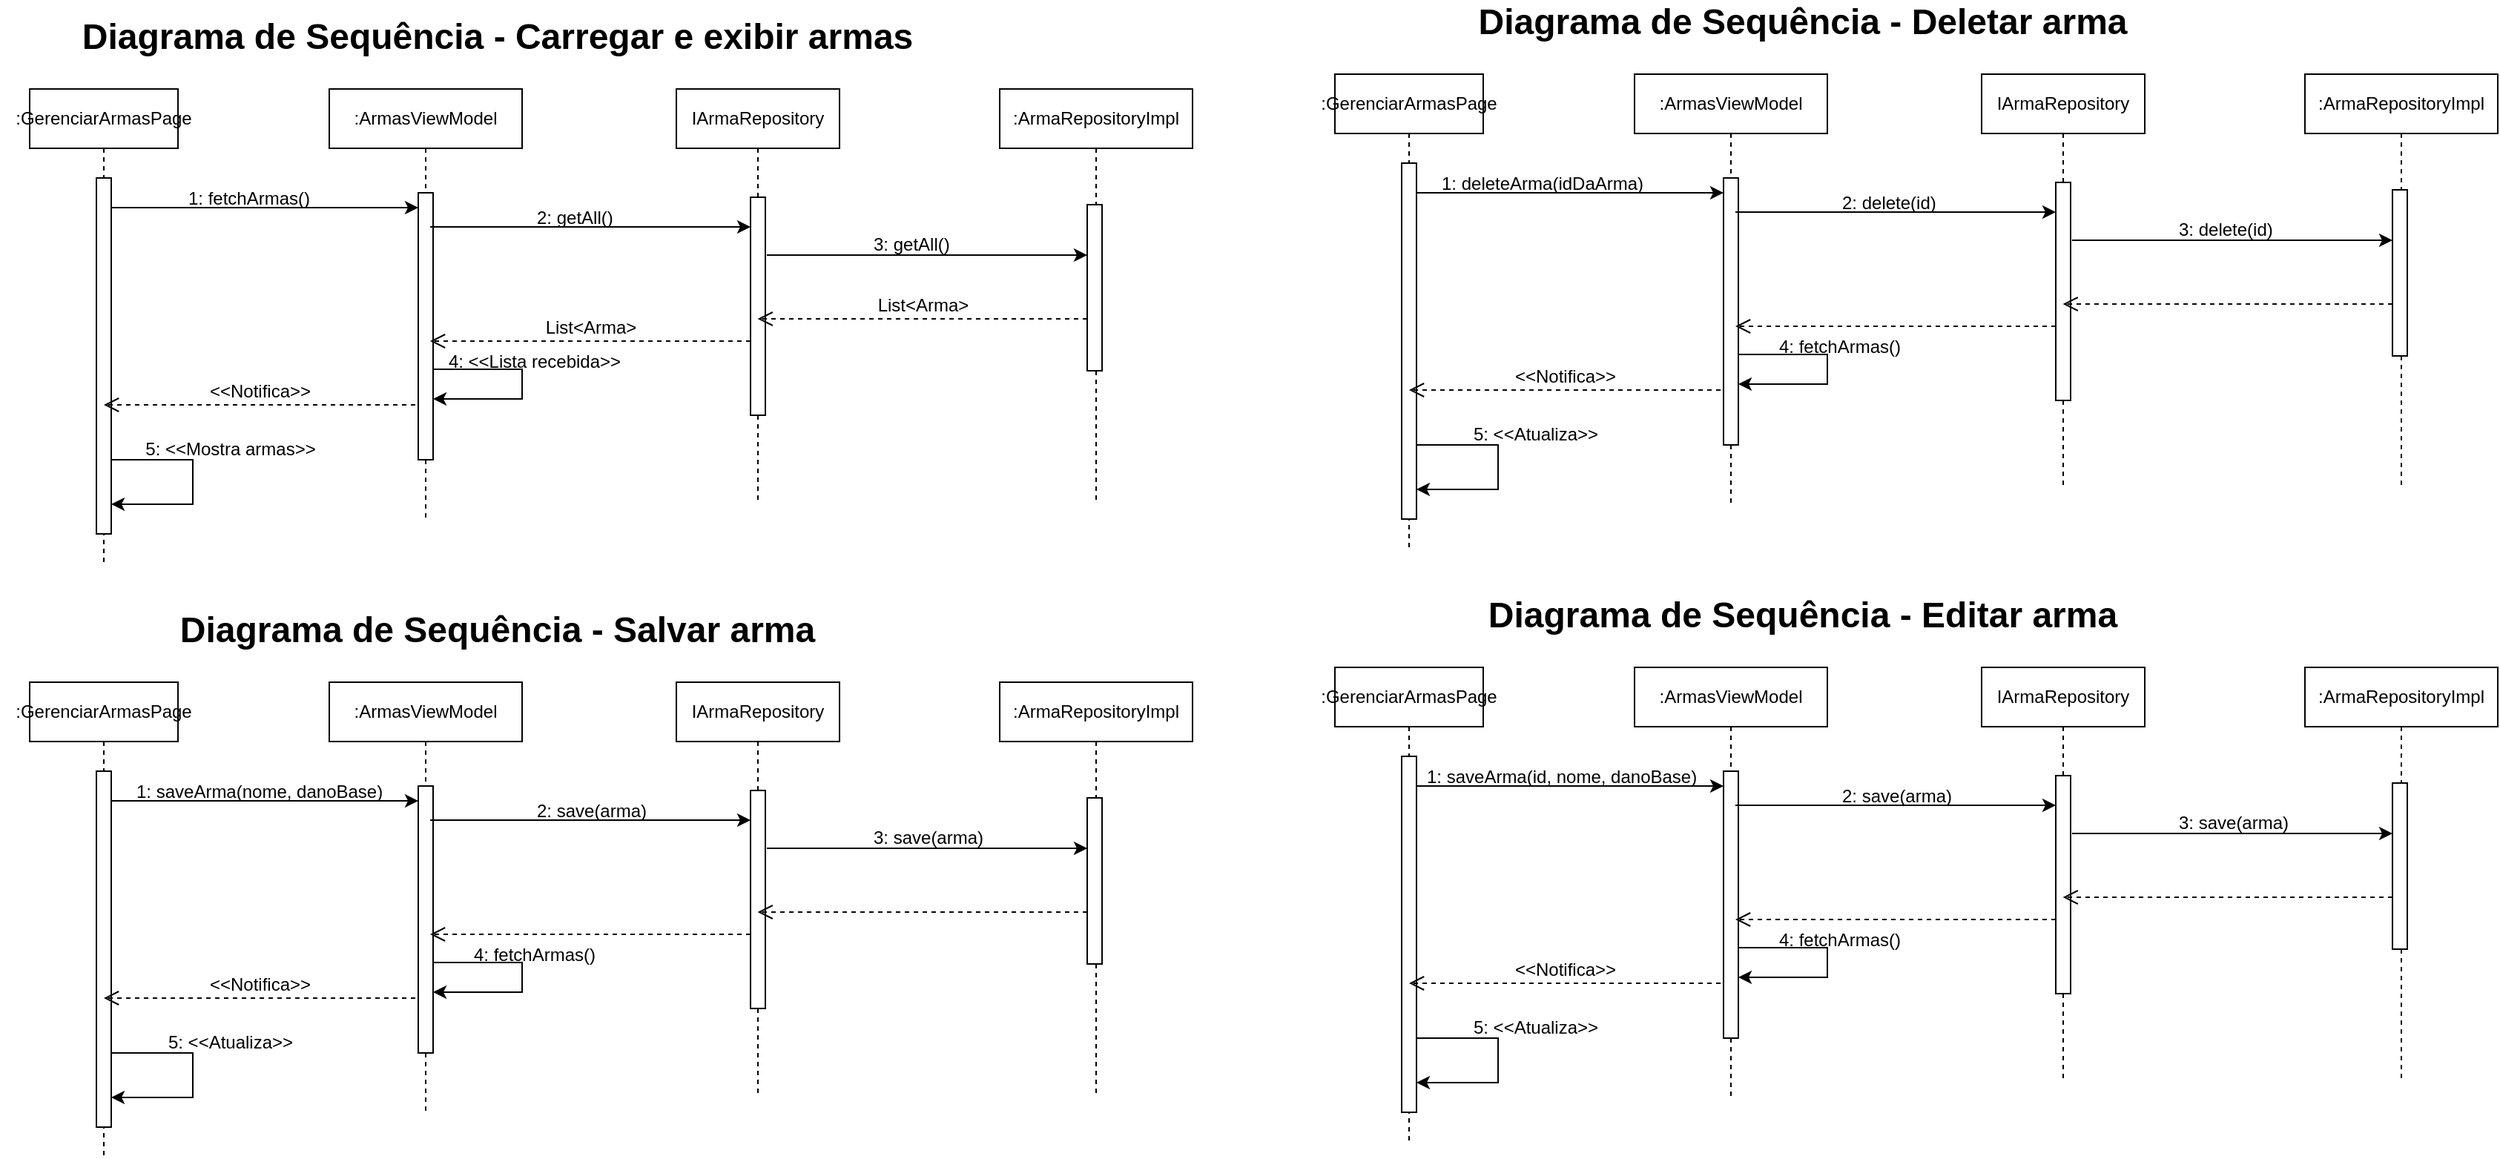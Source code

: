 <mxfile version="27.2.0">
  <diagram name="Página-1" id="_96rVv8BRJiey8hNpaZe">
    <mxGraphModel grid="1" page="1" gridSize="10" guides="1" tooltips="1" connect="1" arrows="1" fold="1" pageScale="1" pageWidth="827" pageHeight="1169" math="0" shadow="0">
      <root>
        <mxCell id="0" />
        <mxCell id="1" parent="0" />
        <mxCell id="mD4HuWfw5SrTwo-kMlAw-1" value=":ArmasViewModel" style="shape=umlLifeline;perimeter=lifelinePerimeter;whiteSpace=wrap;html=1;container=0;dropTarget=0;collapsible=0;recursiveResize=0;outlineConnect=0;portConstraint=eastwest;newEdgeStyle={&quot;edgeStyle&quot;:&quot;elbowEdgeStyle&quot;,&quot;elbow&quot;:&quot;vertical&quot;,&quot;curved&quot;:0,&quot;rounded&quot;:0};" vertex="1" parent="1">
          <mxGeometry x="462" y="210" width="130" height="290" as="geometry" />
        </mxCell>
        <mxCell id="mD4HuWfw5SrTwo-kMlAw-2" value="" style="html=1;points=[];perimeter=orthogonalPerimeter;outlineConnect=0;targetShapes=umlLifeline;portConstraint=eastwest;newEdgeStyle={&quot;edgeStyle&quot;:&quot;elbowEdgeStyle&quot;,&quot;elbow&quot;:&quot;vertical&quot;,&quot;curved&quot;:0,&quot;rounded&quot;:0};" vertex="1" parent="mD4HuWfw5SrTwo-kMlAw-1">
          <mxGeometry x="60" y="70" width="10" height="180" as="geometry" />
        </mxCell>
        <mxCell id="mD4HuWfw5SrTwo-kMlAw-22" style="edgeStyle=orthogonalEdgeStyle;rounded=0;orthogonalLoop=1;jettySize=auto;html=1;curved=0;" edge="1" parent="mD4HuWfw5SrTwo-kMlAw-1">
          <mxGeometry relative="1" as="geometry">
            <mxPoint x="70" y="189" as="sourcePoint" />
            <mxPoint x="70" y="209" as="targetPoint" />
            <Array as="points">
              <mxPoint x="130" y="189" />
              <mxPoint x="130" y="209" />
            </Array>
          </mxGeometry>
        </mxCell>
        <mxCell id="mD4HuWfw5SrTwo-kMlAw-3" value="IArmaRepository" style="shape=umlLifeline;perimeter=lifelinePerimeter;whiteSpace=wrap;html=1;container=0;dropTarget=0;collapsible=0;recursiveResize=0;outlineConnect=0;portConstraint=eastwest;newEdgeStyle={&quot;edgeStyle&quot;:&quot;elbowEdgeStyle&quot;,&quot;elbow&quot;:&quot;vertical&quot;,&quot;curved&quot;:0,&quot;rounded&quot;:0};" vertex="1" parent="1">
          <mxGeometry x="696" y="210" width="110" height="280" as="geometry" />
        </mxCell>
        <mxCell id="mD4HuWfw5SrTwo-kMlAw-4" value="" style="html=1;points=[];perimeter=orthogonalPerimeter;outlineConnect=0;targetShapes=umlLifeline;portConstraint=eastwest;newEdgeStyle={&quot;edgeStyle&quot;:&quot;elbowEdgeStyle&quot;,&quot;elbow&quot;:&quot;vertical&quot;,&quot;curved&quot;:0,&quot;rounded&quot;:0};" vertex="1" parent="mD4HuWfw5SrTwo-kMlAw-3">
          <mxGeometry x="50" y="73" width="10" height="147" as="geometry" />
        </mxCell>
        <mxCell id="mD4HuWfw5SrTwo-kMlAw-5" value=":GerenciarArmasPage" style="shape=umlLifeline;perimeter=lifelinePerimeter;whiteSpace=wrap;html=1;container=0;dropTarget=0;collapsible=0;recursiveResize=0;outlineConnect=0;portConstraint=eastwest;newEdgeStyle={&quot;edgeStyle&quot;:&quot;elbowEdgeStyle&quot;,&quot;elbow&quot;:&quot;vertical&quot;,&quot;curved&quot;:0,&quot;rounded&quot;:0};" vertex="1" parent="1">
          <mxGeometry x="260" y="210" width="100" height="320" as="geometry" />
        </mxCell>
        <mxCell id="mD4HuWfw5SrTwo-kMlAw-6" value="" style="html=1;points=[];perimeter=orthogonalPerimeter;outlineConnect=0;targetShapes=umlLifeline;portConstraint=eastwest;newEdgeStyle={&quot;edgeStyle&quot;:&quot;elbowEdgeStyle&quot;,&quot;elbow&quot;:&quot;vertical&quot;,&quot;curved&quot;:0,&quot;rounded&quot;:0};" vertex="1" parent="mD4HuWfw5SrTwo-kMlAw-5">
          <mxGeometry x="45" y="60" width="10" height="240" as="geometry" />
        </mxCell>
        <mxCell id="mD4HuWfw5SrTwo-kMlAw-7" style="edgeStyle=orthogonalEdgeStyle;rounded=0;orthogonalLoop=1;jettySize=auto;html=1;curved=0;" edge="1" parent="mD4HuWfw5SrTwo-kMlAw-5">
          <mxGeometry relative="1" as="geometry">
            <mxPoint x="55" y="250" as="sourcePoint" />
            <mxPoint x="55" y="280" as="targetPoint" />
            <Array as="points">
              <mxPoint x="110" y="250" />
              <mxPoint x="110" y="280" />
            </Array>
          </mxGeometry>
        </mxCell>
        <mxCell id="mD4HuWfw5SrTwo-kMlAw-8" value=":ArmaRepositoryImpl" style="shape=umlLifeline;perimeter=lifelinePerimeter;whiteSpace=wrap;html=1;container=0;dropTarget=0;collapsible=0;recursiveResize=0;outlineConnect=0;portConstraint=eastwest;newEdgeStyle={&quot;edgeStyle&quot;:&quot;elbowEdgeStyle&quot;,&quot;elbow&quot;:&quot;vertical&quot;,&quot;curved&quot;:0,&quot;rounded&quot;:0};" vertex="1" parent="1">
          <mxGeometry x="914" y="210" width="130" height="280" as="geometry" />
        </mxCell>
        <mxCell id="mD4HuWfw5SrTwo-kMlAw-9" value="" style="html=1;points=[];perimeter=orthogonalPerimeter;outlineConnect=0;targetShapes=umlLifeline;portConstraint=eastwest;newEdgeStyle={&quot;edgeStyle&quot;:&quot;elbowEdgeStyle&quot;,&quot;elbow&quot;:&quot;vertical&quot;,&quot;curved&quot;:0,&quot;rounded&quot;:0};" vertex="1" parent="mD4HuWfw5SrTwo-kMlAw-8">
          <mxGeometry x="59" y="78" width="10" height="112" as="geometry" />
        </mxCell>
        <mxCell id="mD4HuWfw5SrTwo-kMlAw-10" style="edgeStyle=orthogonalEdgeStyle;rounded=0;orthogonalLoop=1;jettySize=auto;html=1;curved=0;" edge="1" parent="mD4HuWfw5SrTwo-kMlAw-8">
          <mxGeometry relative="1" as="geometry">
            <mxPoint x="-157" y="112" as="sourcePoint" />
            <mxPoint x="59" y="112" as="targetPoint" />
            <Array as="points">
              <mxPoint x="-2" y="112" />
              <mxPoint x="-2" y="112" />
            </Array>
          </mxGeometry>
        </mxCell>
        <mxCell id="mD4HuWfw5SrTwo-kMlAw-11" value="3: getAll()" style="text;whiteSpace=wrap;html=1;" vertex="1" parent="mD4HuWfw5SrTwo-kMlAw-8">
          <mxGeometry x="-87" y="91" width="140" height="40" as="geometry" />
        </mxCell>
        <mxCell id="mD4HuWfw5SrTwo-kMlAw-12" value="Diagrama de Sequência - Carregar e exibir armas" style="text;strokeColor=none;fillColor=none;html=1;fontSize=24;fontStyle=1;verticalAlign=middle;align=center;" vertex="1" parent="1">
          <mxGeometry x="240" y="160" width="670" height="30" as="geometry" />
        </mxCell>
        <mxCell id="mD4HuWfw5SrTwo-kMlAw-13" style="edgeStyle=orthogonalEdgeStyle;rounded=0;orthogonalLoop=1;jettySize=auto;html=1;curved=0;" edge="1" parent="1" source="mD4HuWfw5SrTwo-kMlAw-6" target="mD4HuWfw5SrTwo-kMlAw-2">
          <mxGeometry relative="1" as="geometry">
            <mxPoint x="325" y="290" as="sourcePoint" />
            <mxPoint x="510" y="290" as="targetPoint" />
            <Array as="points">
              <mxPoint x="470" y="290" />
              <mxPoint x="470" y="290" />
            </Array>
          </mxGeometry>
        </mxCell>
        <mxCell id="mD4HuWfw5SrTwo-kMlAw-14" value="1: fetchArmas()" style="text;whiteSpace=wrap;html=1;" vertex="1" parent="1">
          <mxGeometry x="365" y="270" width="140" height="40" as="geometry" />
        </mxCell>
        <mxCell id="mD4HuWfw5SrTwo-kMlAw-15" style="edgeStyle=orthogonalEdgeStyle;rounded=0;orthogonalLoop=1;jettySize=auto;html=1;curved=0;" edge="1" parent="1">
          <mxGeometry relative="1" as="geometry">
            <mxPoint x="530" y="303" as="sourcePoint" />
            <mxPoint x="746" y="303.034" as="targetPoint" />
            <Array as="points">
              <mxPoint x="685" y="303" />
              <mxPoint x="685" y="303" />
            </Array>
          </mxGeometry>
        </mxCell>
        <mxCell id="mD4HuWfw5SrTwo-kMlAw-16" value="2: getAll()" style="text;whiteSpace=wrap;html=1;" vertex="1" parent="1">
          <mxGeometry x="600" y="283" width="140" height="40" as="geometry" />
        </mxCell>
        <mxCell id="mD4HuWfw5SrTwo-kMlAw-17" value="&lt;span style=&quot;font-size: 12px; text-align: left; text-wrap-mode: wrap;&quot;&gt;List&amp;lt;Arma&amp;gt;&lt;/span&gt;" style="html=1;verticalAlign=bottom;endArrow=open;dashed=1;endSize=8;curved=0;rounded=0;" edge="1" parent="1" source="mD4HuWfw5SrTwo-kMlAw-9">
          <mxGeometry relative="1" as="geometry">
            <mxPoint x="978.5" y="365.0" as="sourcePoint" />
            <mxPoint x="750.81" y="365.0" as="targetPoint" />
          </mxGeometry>
        </mxCell>
        <mxCell id="mD4HuWfw5SrTwo-kMlAw-18" value="&lt;span style=&quot;font-size: 12px; text-align: left; text-wrap-mode: wrap;&quot;&gt;List&amp;lt;Arma&amp;gt;&lt;/span&gt;" style="html=1;verticalAlign=bottom;endArrow=open;dashed=1;endSize=8;curved=0;rounded=0;" edge="1" parent="1" source="mD4HuWfw5SrTwo-kMlAw-4">
          <mxGeometry relative="1" as="geometry">
            <mxPoint x="740" y="380" as="sourcePoint" />
            <mxPoint x="530" y="380" as="targetPoint" />
          </mxGeometry>
        </mxCell>
        <mxCell id="mD4HuWfw5SrTwo-kMlAw-19" value="&lt;span style=&quot;font-size: 12px; text-align: left; text-wrap-mode: wrap;&quot;&gt;&amp;lt;&amp;lt;Notifica&amp;gt;&amp;gt;&lt;/span&gt;" style="html=1;verticalAlign=bottom;endArrow=open;dashed=1;endSize=8;curved=0;rounded=0;" edge="1" parent="1">
          <mxGeometry relative="1" as="geometry">
            <mxPoint x="520" y="423" as="sourcePoint" />
            <mxPoint x="310" y="423" as="targetPoint" />
          </mxGeometry>
        </mxCell>
        <mxCell id="mD4HuWfw5SrTwo-kMlAw-20" value="5: &amp;lt;&amp;lt;Mostra armas&amp;gt;&amp;gt;" style="text;html=1;align=center;verticalAlign=middle;resizable=0;points=[];autosize=1;strokeColor=none;fillColor=none;" vertex="1" parent="1">
          <mxGeometry x="325" y="438" width="140" height="30" as="geometry" />
        </mxCell>
        <mxCell id="mD4HuWfw5SrTwo-kMlAw-23" value="4: &amp;lt;&amp;lt;Lista recebida&amp;gt;&amp;gt;" style="text;html=1;align=center;verticalAlign=middle;resizable=0;points=[];autosize=1;strokeColor=none;fillColor=none;" vertex="1" parent="1">
          <mxGeometry x="530" y="379" width="140" height="30" as="geometry" />
        </mxCell>
        <mxCell id="mD4HuWfw5SrTwo-kMlAw-25" value=":ArmasViewModel" style="shape=umlLifeline;perimeter=lifelinePerimeter;whiteSpace=wrap;html=1;container=0;dropTarget=0;collapsible=0;recursiveResize=0;outlineConnect=0;portConstraint=eastwest;newEdgeStyle={&quot;edgeStyle&quot;:&quot;elbowEdgeStyle&quot;,&quot;elbow&quot;:&quot;vertical&quot;,&quot;curved&quot;:0,&quot;rounded&quot;:0};" vertex="1" parent="1">
          <mxGeometry x="462" y="610" width="130" height="290" as="geometry" />
        </mxCell>
        <mxCell id="mD4HuWfw5SrTwo-kMlAw-26" value="" style="html=1;points=[];perimeter=orthogonalPerimeter;outlineConnect=0;targetShapes=umlLifeline;portConstraint=eastwest;newEdgeStyle={&quot;edgeStyle&quot;:&quot;elbowEdgeStyle&quot;,&quot;elbow&quot;:&quot;vertical&quot;,&quot;curved&quot;:0,&quot;rounded&quot;:0};" vertex="1" parent="mD4HuWfw5SrTwo-kMlAw-25">
          <mxGeometry x="60" y="70" width="10" height="180" as="geometry" />
        </mxCell>
        <mxCell id="mD4HuWfw5SrTwo-kMlAw-27" style="edgeStyle=orthogonalEdgeStyle;rounded=0;orthogonalLoop=1;jettySize=auto;html=1;curved=0;" edge="1" parent="mD4HuWfw5SrTwo-kMlAw-25">
          <mxGeometry relative="1" as="geometry">
            <mxPoint x="70" y="189" as="sourcePoint" />
            <mxPoint x="70" y="209" as="targetPoint" />
            <Array as="points">
              <mxPoint x="130" y="189" />
              <mxPoint x="130" y="209" />
            </Array>
          </mxGeometry>
        </mxCell>
        <mxCell id="mD4HuWfw5SrTwo-kMlAw-28" value="IArmaRepository" style="shape=umlLifeline;perimeter=lifelinePerimeter;whiteSpace=wrap;html=1;container=0;dropTarget=0;collapsible=0;recursiveResize=0;outlineConnect=0;portConstraint=eastwest;newEdgeStyle={&quot;edgeStyle&quot;:&quot;elbowEdgeStyle&quot;,&quot;elbow&quot;:&quot;vertical&quot;,&quot;curved&quot;:0,&quot;rounded&quot;:0};" vertex="1" parent="1">
          <mxGeometry x="696" y="610" width="110" height="280" as="geometry" />
        </mxCell>
        <mxCell id="mD4HuWfw5SrTwo-kMlAw-29" value="" style="html=1;points=[];perimeter=orthogonalPerimeter;outlineConnect=0;targetShapes=umlLifeline;portConstraint=eastwest;newEdgeStyle={&quot;edgeStyle&quot;:&quot;elbowEdgeStyle&quot;,&quot;elbow&quot;:&quot;vertical&quot;,&quot;curved&quot;:0,&quot;rounded&quot;:0};" vertex="1" parent="mD4HuWfw5SrTwo-kMlAw-28">
          <mxGeometry x="50" y="73" width="10" height="147" as="geometry" />
        </mxCell>
        <mxCell id="mD4HuWfw5SrTwo-kMlAw-30" value=":GerenciarArmasPage" style="shape=umlLifeline;perimeter=lifelinePerimeter;whiteSpace=wrap;html=1;container=0;dropTarget=0;collapsible=0;recursiveResize=0;outlineConnect=0;portConstraint=eastwest;newEdgeStyle={&quot;edgeStyle&quot;:&quot;elbowEdgeStyle&quot;,&quot;elbow&quot;:&quot;vertical&quot;,&quot;curved&quot;:0,&quot;rounded&quot;:0};" vertex="1" parent="1">
          <mxGeometry x="260" y="610" width="100" height="320" as="geometry" />
        </mxCell>
        <mxCell id="mD4HuWfw5SrTwo-kMlAw-31" value="" style="html=1;points=[];perimeter=orthogonalPerimeter;outlineConnect=0;targetShapes=umlLifeline;portConstraint=eastwest;newEdgeStyle={&quot;edgeStyle&quot;:&quot;elbowEdgeStyle&quot;,&quot;elbow&quot;:&quot;vertical&quot;,&quot;curved&quot;:0,&quot;rounded&quot;:0};" vertex="1" parent="mD4HuWfw5SrTwo-kMlAw-30">
          <mxGeometry x="45" y="60" width="10" height="240" as="geometry" />
        </mxCell>
        <mxCell id="mD4HuWfw5SrTwo-kMlAw-32" style="edgeStyle=orthogonalEdgeStyle;rounded=0;orthogonalLoop=1;jettySize=auto;html=1;curved=0;" edge="1" parent="mD4HuWfw5SrTwo-kMlAw-30">
          <mxGeometry relative="1" as="geometry">
            <mxPoint x="55" y="250" as="sourcePoint" />
            <mxPoint x="55" y="280" as="targetPoint" />
            <Array as="points">
              <mxPoint x="110" y="250" />
              <mxPoint x="110" y="280" />
            </Array>
          </mxGeometry>
        </mxCell>
        <mxCell id="mD4HuWfw5SrTwo-kMlAw-33" value=":ArmaRepositoryImpl" style="shape=umlLifeline;perimeter=lifelinePerimeter;whiteSpace=wrap;html=1;container=0;dropTarget=0;collapsible=0;recursiveResize=0;outlineConnect=0;portConstraint=eastwest;newEdgeStyle={&quot;edgeStyle&quot;:&quot;elbowEdgeStyle&quot;,&quot;elbow&quot;:&quot;vertical&quot;,&quot;curved&quot;:0,&quot;rounded&quot;:0};" vertex="1" parent="1">
          <mxGeometry x="914" y="610" width="130" height="280" as="geometry" />
        </mxCell>
        <mxCell id="mD4HuWfw5SrTwo-kMlAw-34" value="" style="html=1;points=[];perimeter=orthogonalPerimeter;outlineConnect=0;targetShapes=umlLifeline;portConstraint=eastwest;newEdgeStyle={&quot;edgeStyle&quot;:&quot;elbowEdgeStyle&quot;,&quot;elbow&quot;:&quot;vertical&quot;,&quot;curved&quot;:0,&quot;rounded&quot;:0};" vertex="1" parent="mD4HuWfw5SrTwo-kMlAw-33">
          <mxGeometry x="59" y="78" width="10" height="112" as="geometry" />
        </mxCell>
        <mxCell id="mD4HuWfw5SrTwo-kMlAw-35" style="edgeStyle=orthogonalEdgeStyle;rounded=0;orthogonalLoop=1;jettySize=auto;html=1;curved=0;" edge="1" parent="mD4HuWfw5SrTwo-kMlAw-33">
          <mxGeometry relative="1" as="geometry">
            <mxPoint x="-157" y="112" as="sourcePoint" />
            <mxPoint x="59" y="112" as="targetPoint" />
            <Array as="points">
              <mxPoint x="-2" y="112" />
              <mxPoint x="-2" y="112" />
            </Array>
          </mxGeometry>
        </mxCell>
        <mxCell id="mD4HuWfw5SrTwo-kMlAw-36" value="3: save(arma)" style="text;whiteSpace=wrap;html=1;" vertex="1" parent="mD4HuWfw5SrTwo-kMlAw-33">
          <mxGeometry x="-87" y="91" width="140" height="40" as="geometry" />
        </mxCell>
        <mxCell id="mD4HuWfw5SrTwo-kMlAw-37" value="Diagrama de Sequência - Salvar arma" style="text;strokeColor=none;fillColor=none;html=1;fontSize=24;fontStyle=1;verticalAlign=middle;align=center;" vertex="1" parent="1">
          <mxGeometry x="240" y="560" width="670" height="30" as="geometry" />
        </mxCell>
        <mxCell id="mD4HuWfw5SrTwo-kMlAw-38" style="edgeStyle=orthogonalEdgeStyle;rounded=0;orthogonalLoop=1;jettySize=auto;html=1;curved=0;" edge="1" parent="1" source="mD4HuWfw5SrTwo-kMlAw-31" target="mD4HuWfw5SrTwo-kMlAw-26">
          <mxGeometry relative="1" as="geometry">
            <mxPoint x="325" y="690" as="sourcePoint" />
            <mxPoint x="510" y="690" as="targetPoint" />
            <Array as="points">
              <mxPoint x="470" y="690" />
              <mxPoint x="470" y="690" />
            </Array>
          </mxGeometry>
        </mxCell>
        <mxCell id="mD4HuWfw5SrTwo-kMlAw-39" value="1: saveArma(nome, danoBase)" style="text;whiteSpace=wrap;html=1;" vertex="1" parent="1">
          <mxGeometry x="330" y="670" width="175" height="40" as="geometry" />
        </mxCell>
        <mxCell id="mD4HuWfw5SrTwo-kMlAw-40" style="edgeStyle=orthogonalEdgeStyle;rounded=0;orthogonalLoop=1;jettySize=auto;html=1;curved=0;" edge="1" parent="1">
          <mxGeometry relative="1" as="geometry">
            <mxPoint x="530" y="703" as="sourcePoint" />
            <mxPoint x="746" y="703.034" as="targetPoint" />
            <Array as="points">
              <mxPoint x="685" y="703" />
              <mxPoint x="685" y="703" />
            </Array>
          </mxGeometry>
        </mxCell>
        <mxCell id="mD4HuWfw5SrTwo-kMlAw-41" value="2: save(arma)" style="text;whiteSpace=wrap;html=1;" vertex="1" parent="1">
          <mxGeometry x="600" y="683" width="140" height="40" as="geometry" />
        </mxCell>
        <mxCell id="mD4HuWfw5SrTwo-kMlAw-42" value="" style="html=1;verticalAlign=bottom;endArrow=open;dashed=1;endSize=8;curved=0;rounded=0;" edge="1" parent="1" source="mD4HuWfw5SrTwo-kMlAw-34">
          <mxGeometry relative="1" as="geometry">
            <mxPoint x="978.5" y="765.0" as="sourcePoint" />
            <mxPoint x="750.81" y="765.0" as="targetPoint" />
          </mxGeometry>
        </mxCell>
        <mxCell id="mD4HuWfw5SrTwo-kMlAw-43" value="" style="html=1;verticalAlign=bottom;endArrow=open;dashed=1;endSize=8;curved=0;rounded=0;" edge="1" parent="1" source="mD4HuWfw5SrTwo-kMlAw-29">
          <mxGeometry relative="1" as="geometry">
            <mxPoint x="740" y="780" as="sourcePoint" />
            <mxPoint x="530" y="780" as="targetPoint" />
          </mxGeometry>
        </mxCell>
        <mxCell id="mD4HuWfw5SrTwo-kMlAw-44" value="&lt;span style=&quot;font-size: 12px; text-align: left; text-wrap-mode: wrap;&quot;&gt;&amp;lt;&amp;lt;Notifica&amp;gt;&amp;gt;&lt;/span&gt;" style="html=1;verticalAlign=bottom;endArrow=open;dashed=1;endSize=8;curved=0;rounded=0;" edge="1" parent="1">
          <mxGeometry relative="1" as="geometry">
            <mxPoint x="520" y="823" as="sourcePoint" />
            <mxPoint x="310" y="823" as="targetPoint" />
          </mxGeometry>
        </mxCell>
        <mxCell id="mD4HuWfw5SrTwo-kMlAw-45" value="5: &amp;lt;&amp;lt;Atualiza&amp;gt;&amp;gt;" style="text;html=1;align=center;verticalAlign=middle;resizable=0;points=[];autosize=1;strokeColor=none;fillColor=none;" vertex="1" parent="1">
          <mxGeometry x="340" y="838" width="110" height="30" as="geometry" />
        </mxCell>
        <mxCell id="mD4HuWfw5SrTwo-kMlAw-46" value="4: fetchArmas()" style="text;html=1;align=center;verticalAlign=middle;resizable=0;points=[];autosize=1;strokeColor=none;fillColor=none;" vertex="1" parent="1">
          <mxGeometry x="545" y="779" width="110" height="30" as="geometry" />
        </mxCell>
        <mxCell id="mD4HuWfw5SrTwo-kMlAw-47" value=":ArmasViewModel" style="shape=umlLifeline;perimeter=lifelinePerimeter;whiteSpace=wrap;html=1;container=0;dropTarget=0;collapsible=0;recursiveResize=0;outlineConnect=0;portConstraint=eastwest;newEdgeStyle={&quot;edgeStyle&quot;:&quot;elbowEdgeStyle&quot;,&quot;elbow&quot;:&quot;vertical&quot;,&quot;curved&quot;:0,&quot;rounded&quot;:0};" vertex="1" parent="1">
          <mxGeometry x="1342" y="200" width="130" height="290" as="geometry" />
        </mxCell>
        <mxCell id="mD4HuWfw5SrTwo-kMlAw-48" value="" style="html=1;points=[];perimeter=orthogonalPerimeter;outlineConnect=0;targetShapes=umlLifeline;portConstraint=eastwest;newEdgeStyle={&quot;edgeStyle&quot;:&quot;elbowEdgeStyle&quot;,&quot;elbow&quot;:&quot;vertical&quot;,&quot;curved&quot;:0,&quot;rounded&quot;:0};" vertex="1" parent="mD4HuWfw5SrTwo-kMlAw-47">
          <mxGeometry x="60" y="70" width="10" height="180" as="geometry" />
        </mxCell>
        <mxCell id="mD4HuWfw5SrTwo-kMlAw-49" style="edgeStyle=orthogonalEdgeStyle;rounded=0;orthogonalLoop=1;jettySize=auto;html=1;curved=0;" edge="1" parent="mD4HuWfw5SrTwo-kMlAw-47">
          <mxGeometry relative="1" as="geometry">
            <mxPoint x="70" y="189" as="sourcePoint" />
            <mxPoint x="70" y="209" as="targetPoint" />
            <Array as="points">
              <mxPoint x="130" y="189" />
              <mxPoint x="130" y="209" />
            </Array>
          </mxGeometry>
        </mxCell>
        <mxCell id="mD4HuWfw5SrTwo-kMlAw-50" value="IArmaRepository" style="shape=umlLifeline;perimeter=lifelinePerimeter;whiteSpace=wrap;html=1;container=0;dropTarget=0;collapsible=0;recursiveResize=0;outlineConnect=0;portConstraint=eastwest;newEdgeStyle={&quot;edgeStyle&quot;:&quot;elbowEdgeStyle&quot;,&quot;elbow&quot;:&quot;vertical&quot;,&quot;curved&quot;:0,&quot;rounded&quot;:0};" vertex="1" parent="1">
          <mxGeometry x="1576" y="200" width="110" height="280" as="geometry" />
        </mxCell>
        <mxCell id="mD4HuWfw5SrTwo-kMlAw-51" value="" style="html=1;points=[];perimeter=orthogonalPerimeter;outlineConnect=0;targetShapes=umlLifeline;portConstraint=eastwest;newEdgeStyle={&quot;edgeStyle&quot;:&quot;elbowEdgeStyle&quot;,&quot;elbow&quot;:&quot;vertical&quot;,&quot;curved&quot;:0,&quot;rounded&quot;:0};" vertex="1" parent="mD4HuWfw5SrTwo-kMlAw-50">
          <mxGeometry x="50" y="73" width="10" height="147" as="geometry" />
        </mxCell>
        <mxCell id="mD4HuWfw5SrTwo-kMlAw-52" value=":GerenciarArmasPage" style="shape=umlLifeline;perimeter=lifelinePerimeter;whiteSpace=wrap;html=1;container=0;dropTarget=0;collapsible=0;recursiveResize=0;outlineConnect=0;portConstraint=eastwest;newEdgeStyle={&quot;edgeStyle&quot;:&quot;elbowEdgeStyle&quot;,&quot;elbow&quot;:&quot;vertical&quot;,&quot;curved&quot;:0,&quot;rounded&quot;:0};" vertex="1" parent="1">
          <mxGeometry x="1140" y="200" width="100" height="320" as="geometry" />
        </mxCell>
        <mxCell id="mD4HuWfw5SrTwo-kMlAw-53" value="" style="html=1;points=[];perimeter=orthogonalPerimeter;outlineConnect=0;targetShapes=umlLifeline;portConstraint=eastwest;newEdgeStyle={&quot;edgeStyle&quot;:&quot;elbowEdgeStyle&quot;,&quot;elbow&quot;:&quot;vertical&quot;,&quot;curved&quot;:0,&quot;rounded&quot;:0};" vertex="1" parent="mD4HuWfw5SrTwo-kMlAw-52">
          <mxGeometry x="45" y="60" width="10" height="240" as="geometry" />
        </mxCell>
        <mxCell id="mD4HuWfw5SrTwo-kMlAw-54" style="edgeStyle=orthogonalEdgeStyle;rounded=0;orthogonalLoop=1;jettySize=auto;html=1;curved=0;" edge="1" parent="mD4HuWfw5SrTwo-kMlAw-52">
          <mxGeometry relative="1" as="geometry">
            <mxPoint x="55" y="250" as="sourcePoint" />
            <mxPoint x="55" y="280" as="targetPoint" />
            <Array as="points">
              <mxPoint x="110" y="250" />
              <mxPoint x="110" y="280" />
            </Array>
          </mxGeometry>
        </mxCell>
        <mxCell id="mD4HuWfw5SrTwo-kMlAw-55" value=":ArmaRepositoryImpl" style="shape=umlLifeline;perimeter=lifelinePerimeter;whiteSpace=wrap;html=1;container=0;dropTarget=0;collapsible=0;recursiveResize=0;outlineConnect=0;portConstraint=eastwest;newEdgeStyle={&quot;edgeStyle&quot;:&quot;elbowEdgeStyle&quot;,&quot;elbow&quot;:&quot;vertical&quot;,&quot;curved&quot;:0,&quot;rounded&quot;:0};" vertex="1" parent="1">
          <mxGeometry x="1794" y="200" width="130" height="280" as="geometry" />
        </mxCell>
        <mxCell id="mD4HuWfw5SrTwo-kMlAw-56" value="" style="html=1;points=[];perimeter=orthogonalPerimeter;outlineConnect=0;targetShapes=umlLifeline;portConstraint=eastwest;newEdgeStyle={&quot;edgeStyle&quot;:&quot;elbowEdgeStyle&quot;,&quot;elbow&quot;:&quot;vertical&quot;,&quot;curved&quot;:0,&quot;rounded&quot;:0};" vertex="1" parent="mD4HuWfw5SrTwo-kMlAw-55">
          <mxGeometry x="59" y="78" width="10" height="112" as="geometry" />
        </mxCell>
        <mxCell id="mD4HuWfw5SrTwo-kMlAw-57" style="edgeStyle=orthogonalEdgeStyle;rounded=0;orthogonalLoop=1;jettySize=auto;html=1;curved=0;" edge="1" parent="mD4HuWfw5SrTwo-kMlAw-55">
          <mxGeometry relative="1" as="geometry">
            <mxPoint x="-157" y="112" as="sourcePoint" />
            <mxPoint x="59" y="112" as="targetPoint" />
            <Array as="points">
              <mxPoint x="-2" y="112" />
              <mxPoint x="-2" y="112" />
            </Array>
          </mxGeometry>
        </mxCell>
        <mxCell id="mD4HuWfw5SrTwo-kMlAw-58" value="3: delete(id)" style="text;whiteSpace=wrap;html=1;" vertex="1" parent="mD4HuWfw5SrTwo-kMlAw-55">
          <mxGeometry x="-87" y="91" width="140" height="40" as="geometry" />
        </mxCell>
        <mxCell id="mD4HuWfw5SrTwo-kMlAw-59" value="Diagrama de Sequência - Deletar arma" style="text;strokeColor=none;fillColor=none;html=1;fontSize=24;fontStyle=1;verticalAlign=middle;align=center;" vertex="1" parent="1">
          <mxGeometry x="1120" y="150" width="670" height="30" as="geometry" />
        </mxCell>
        <mxCell id="mD4HuWfw5SrTwo-kMlAw-60" style="edgeStyle=orthogonalEdgeStyle;rounded=0;orthogonalLoop=1;jettySize=auto;html=1;curved=0;" edge="1" parent="1" source="mD4HuWfw5SrTwo-kMlAw-53" target="mD4HuWfw5SrTwo-kMlAw-48">
          <mxGeometry relative="1" as="geometry">
            <mxPoint x="1205" y="280" as="sourcePoint" />
            <mxPoint x="1390" y="280" as="targetPoint" />
            <Array as="points">
              <mxPoint x="1350" y="280" />
              <mxPoint x="1350" y="280" />
            </Array>
          </mxGeometry>
        </mxCell>
        <mxCell id="mD4HuWfw5SrTwo-kMlAw-61" value="1: deleteArma(idDaArma)" style="text;whiteSpace=wrap;html=1;" vertex="1" parent="1">
          <mxGeometry x="1210" y="260" width="175" height="40" as="geometry" />
        </mxCell>
        <mxCell id="mD4HuWfw5SrTwo-kMlAw-62" style="edgeStyle=orthogonalEdgeStyle;rounded=0;orthogonalLoop=1;jettySize=auto;html=1;curved=0;" edge="1" parent="1">
          <mxGeometry relative="1" as="geometry">
            <mxPoint x="1410" y="293" as="sourcePoint" />
            <mxPoint x="1626" y="293.034" as="targetPoint" />
            <Array as="points">
              <mxPoint x="1565" y="293" />
              <mxPoint x="1565" y="293" />
            </Array>
          </mxGeometry>
        </mxCell>
        <mxCell id="mD4HuWfw5SrTwo-kMlAw-63" value="2: delete(id)" style="text;whiteSpace=wrap;html=1;" vertex="1" parent="1">
          <mxGeometry x="1480" y="273" width="140" height="40" as="geometry" />
        </mxCell>
        <mxCell id="mD4HuWfw5SrTwo-kMlAw-64" value="" style="html=1;verticalAlign=bottom;endArrow=open;dashed=1;endSize=8;curved=0;rounded=0;" edge="1" parent="1" source="mD4HuWfw5SrTwo-kMlAw-56">
          <mxGeometry relative="1" as="geometry">
            <mxPoint x="1858.5" y="355.0" as="sourcePoint" />
            <mxPoint x="1630.81" y="355.0" as="targetPoint" />
          </mxGeometry>
        </mxCell>
        <mxCell id="mD4HuWfw5SrTwo-kMlAw-65" value="" style="html=1;verticalAlign=bottom;endArrow=open;dashed=1;endSize=8;curved=0;rounded=0;" edge="1" parent="1" source="mD4HuWfw5SrTwo-kMlAw-51">
          <mxGeometry relative="1" as="geometry">
            <mxPoint x="1620" y="370" as="sourcePoint" />
            <mxPoint x="1410" y="370" as="targetPoint" />
          </mxGeometry>
        </mxCell>
        <mxCell id="mD4HuWfw5SrTwo-kMlAw-66" value="&lt;span style=&quot;font-size: 12px; text-align: left; text-wrap-mode: wrap;&quot;&gt;&amp;lt;&amp;lt;Notifica&amp;gt;&amp;gt;&lt;/span&gt;" style="html=1;verticalAlign=bottom;endArrow=open;dashed=1;endSize=8;curved=0;rounded=0;" edge="1" parent="1">
          <mxGeometry relative="1" as="geometry">
            <mxPoint x="1400" y="413" as="sourcePoint" />
            <mxPoint x="1190" y="413" as="targetPoint" />
          </mxGeometry>
        </mxCell>
        <mxCell id="mD4HuWfw5SrTwo-kMlAw-67" value="5: &amp;lt;&amp;lt;Atualiza&amp;gt;&amp;gt;" style="text;html=1;align=center;verticalAlign=middle;resizable=0;points=[];autosize=1;strokeColor=none;fillColor=none;" vertex="1" parent="1">
          <mxGeometry x="1220" y="428" width="110" height="30" as="geometry" />
        </mxCell>
        <mxCell id="mD4HuWfw5SrTwo-kMlAw-68" value="4: fetchArmas()" style="text;html=1;align=center;verticalAlign=middle;resizable=0;points=[];autosize=1;strokeColor=none;fillColor=none;" vertex="1" parent="1">
          <mxGeometry x="1425" y="369" width="110" height="30" as="geometry" />
        </mxCell>
        <mxCell id="mD4HuWfw5SrTwo-kMlAw-69" value=":ArmasViewModel" style="shape=umlLifeline;perimeter=lifelinePerimeter;whiteSpace=wrap;html=1;container=0;dropTarget=0;collapsible=0;recursiveResize=0;outlineConnect=0;portConstraint=eastwest;newEdgeStyle={&quot;edgeStyle&quot;:&quot;elbowEdgeStyle&quot;,&quot;elbow&quot;:&quot;vertical&quot;,&quot;curved&quot;:0,&quot;rounded&quot;:0};" vertex="1" parent="1">
          <mxGeometry x="1342" y="600" width="130" height="290" as="geometry" />
        </mxCell>
        <mxCell id="mD4HuWfw5SrTwo-kMlAw-70" value="" style="html=1;points=[];perimeter=orthogonalPerimeter;outlineConnect=0;targetShapes=umlLifeline;portConstraint=eastwest;newEdgeStyle={&quot;edgeStyle&quot;:&quot;elbowEdgeStyle&quot;,&quot;elbow&quot;:&quot;vertical&quot;,&quot;curved&quot;:0,&quot;rounded&quot;:0};" vertex="1" parent="mD4HuWfw5SrTwo-kMlAw-69">
          <mxGeometry x="60" y="70" width="10" height="180" as="geometry" />
        </mxCell>
        <mxCell id="mD4HuWfw5SrTwo-kMlAw-71" style="edgeStyle=orthogonalEdgeStyle;rounded=0;orthogonalLoop=1;jettySize=auto;html=1;curved=0;" edge="1" parent="mD4HuWfw5SrTwo-kMlAw-69">
          <mxGeometry relative="1" as="geometry">
            <mxPoint x="70" y="189" as="sourcePoint" />
            <mxPoint x="70" y="209" as="targetPoint" />
            <Array as="points">
              <mxPoint x="130" y="189" />
              <mxPoint x="130" y="209" />
            </Array>
          </mxGeometry>
        </mxCell>
        <mxCell id="mD4HuWfw5SrTwo-kMlAw-72" value="IArmaRepository" style="shape=umlLifeline;perimeter=lifelinePerimeter;whiteSpace=wrap;html=1;container=0;dropTarget=0;collapsible=0;recursiveResize=0;outlineConnect=0;portConstraint=eastwest;newEdgeStyle={&quot;edgeStyle&quot;:&quot;elbowEdgeStyle&quot;,&quot;elbow&quot;:&quot;vertical&quot;,&quot;curved&quot;:0,&quot;rounded&quot;:0};" vertex="1" parent="1">
          <mxGeometry x="1576" y="600" width="110" height="280" as="geometry" />
        </mxCell>
        <mxCell id="mD4HuWfw5SrTwo-kMlAw-73" value="" style="html=1;points=[];perimeter=orthogonalPerimeter;outlineConnect=0;targetShapes=umlLifeline;portConstraint=eastwest;newEdgeStyle={&quot;edgeStyle&quot;:&quot;elbowEdgeStyle&quot;,&quot;elbow&quot;:&quot;vertical&quot;,&quot;curved&quot;:0,&quot;rounded&quot;:0};" vertex="1" parent="mD4HuWfw5SrTwo-kMlAw-72">
          <mxGeometry x="50" y="73" width="10" height="147" as="geometry" />
        </mxCell>
        <mxCell id="mD4HuWfw5SrTwo-kMlAw-74" value=":GerenciarArmasPage" style="shape=umlLifeline;perimeter=lifelinePerimeter;whiteSpace=wrap;html=1;container=0;dropTarget=0;collapsible=0;recursiveResize=0;outlineConnect=0;portConstraint=eastwest;newEdgeStyle={&quot;edgeStyle&quot;:&quot;elbowEdgeStyle&quot;,&quot;elbow&quot;:&quot;vertical&quot;,&quot;curved&quot;:0,&quot;rounded&quot;:0};" vertex="1" parent="1">
          <mxGeometry x="1140" y="600" width="100" height="320" as="geometry" />
        </mxCell>
        <mxCell id="mD4HuWfw5SrTwo-kMlAw-75" value="" style="html=1;points=[];perimeter=orthogonalPerimeter;outlineConnect=0;targetShapes=umlLifeline;portConstraint=eastwest;newEdgeStyle={&quot;edgeStyle&quot;:&quot;elbowEdgeStyle&quot;,&quot;elbow&quot;:&quot;vertical&quot;,&quot;curved&quot;:0,&quot;rounded&quot;:0};" vertex="1" parent="mD4HuWfw5SrTwo-kMlAw-74">
          <mxGeometry x="45" y="60" width="10" height="240" as="geometry" />
        </mxCell>
        <mxCell id="mD4HuWfw5SrTwo-kMlAw-76" style="edgeStyle=orthogonalEdgeStyle;rounded=0;orthogonalLoop=1;jettySize=auto;html=1;curved=0;" edge="1" parent="mD4HuWfw5SrTwo-kMlAw-74">
          <mxGeometry relative="1" as="geometry">
            <mxPoint x="55" y="250" as="sourcePoint" />
            <mxPoint x="55" y="280" as="targetPoint" />
            <Array as="points">
              <mxPoint x="110" y="250" />
              <mxPoint x="110" y="280" />
            </Array>
          </mxGeometry>
        </mxCell>
        <mxCell id="mD4HuWfw5SrTwo-kMlAw-77" value=":ArmaRepositoryImpl" style="shape=umlLifeline;perimeter=lifelinePerimeter;whiteSpace=wrap;html=1;container=0;dropTarget=0;collapsible=0;recursiveResize=0;outlineConnect=0;portConstraint=eastwest;newEdgeStyle={&quot;edgeStyle&quot;:&quot;elbowEdgeStyle&quot;,&quot;elbow&quot;:&quot;vertical&quot;,&quot;curved&quot;:0,&quot;rounded&quot;:0};" vertex="1" parent="1">
          <mxGeometry x="1794" y="600" width="130" height="280" as="geometry" />
        </mxCell>
        <mxCell id="mD4HuWfw5SrTwo-kMlAw-78" value="" style="html=1;points=[];perimeter=orthogonalPerimeter;outlineConnect=0;targetShapes=umlLifeline;portConstraint=eastwest;newEdgeStyle={&quot;edgeStyle&quot;:&quot;elbowEdgeStyle&quot;,&quot;elbow&quot;:&quot;vertical&quot;,&quot;curved&quot;:0,&quot;rounded&quot;:0};" vertex="1" parent="mD4HuWfw5SrTwo-kMlAw-77">
          <mxGeometry x="59" y="78" width="10" height="112" as="geometry" />
        </mxCell>
        <mxCell id="mD4HuWfw5SrTwo-kMlAw-79" style="edgeStyle=orthogonalEdgeStyle;rounded=0;orthogonalLoop=1;jettySize=auto;html=1;curved=0;" edge="1" parent="mD4HuWfw5SrTwo-kMlAw-77">
          <mxGeometry relative="1" as="geometry">
            <mxPoint x="-157" y="112" as="sourcePoint" />
            <mxPoint x="59" y="112" as="targetPoint" />
            <Array as="points">
              <mxPoint x="-2" y="112" />
              <mxPoint x="-2" y="112" />
            </Array>
          </mxGeometry>
        </mxCell>
        <mxCell id="mD4HuWfw5SrTwo-kMlAw-80" value="3: save(arma)" style="text;whiteSpace=wrap;html=1;" vertex="1" parent="mD4HuWfw5SrTwo-kMlAw-77">
          <mxGeometry x="-87" y="91" width="140" height="40" as="geometry" />
        </mxCell>
        <mxCell id="mD4HuWfw5SrTwo-kMlAw-81" value="Diagrama de Sequência - Editar arma" style="text;strokeColor=none;fillColor=none;html=1;fontSize=24;fontStyle=1;verticalAlign=middle;align=center;" vertex="1" parent="1">
          <mxGeometry x="1120" y="550" width="670" height="30" as="geometry" />
        </mxCell>
        <mxCell id="mD4HuWfw5SrTwo-kMlAw-82" style="edgeStyle=orthogonalEdgeStyle;rounded=0;orthogonalLoop=1;jettySize=auto;html=1;curved=0;" edge="1" parent="1" source="mD4HuWfw5SrTwo-kMlAw-75" target="mD4HuWfw5SrTwo-kMlAw-70">
          <mxGeometry relative="1" as="geometry">
            <mxPoint x="1205" y="680" as="sourcePoint" />
            <mxPoint x="1390" y="680" as="targetPoint" />
            <Array as="points">
              <mxPoint x="1350" y="680" />
              <mxPoint x="1350" y="680" />
            </Array>
          </mxGeometry>
        </mxCell>
        <mxCell id="mD4HuWfw5SrTwo-kMlAw-83" value="1: saveArma(id, nome, danoBase)" style="text;whiteSpace=wrap;html=1;" vertex="1" parent="1">
          <mxGeometry x="1200" y="660" width="185" height="40" as="geometry" />
        </mxCell>
        <mxCell id="mD4HuWfw5SrTwo-kMlAw-84" style="edgeStyle=orthogonalEdgeStyle;rounded=0;orthogonalLoop=1;jettySize=auto;html=1;curved=0;" edge="1" parent="1">
          <mxGeometry relative="1" as="geometry">
            <mxPoint x="1410" y="693" as="sourcePoint" />
            <mxPoint x="1626" y="693.034" as="targetPoint" />
            <Array as="points">
              <mxPoint x="1565" y="693" />
              <mxPoint x="1565" y="693" />
            </Array>
          </mxGeometry>
        </mxCell>
        <mxCell id="mD4HuWfw5SrTwo-kMlAw-85" value="2: save(arma)" style="text;whiteSpace=wrap;html=1;" vertex="1" parent="1">
          <mxGeometry x="1480" y="673" width="140" height="40" as="geometry" />
        </mxCell>
        <mxCell id="mD4HuWfw5SrTwo-kMlAw-86" value="" style="html=1;verticalAlign=bottom;endArrow=open;dashed=1;endSize=8;curved=0;rounded=0;" edge="1" parent="1" source="mD4HuWfw5SrTwo-kMlAw-78">
          <mxGeometry relative="1" as="geometry">
            <mxPoint x="1858.5" y="755.0" as="sourcePoint" />
            <mxPoint x="1630.81" y="755.0" as="targetPoint" />
          </mxGeometry>
        </mxCell>
        <mxCell id="mD4HuWfw5SrTwo-kMlAw-87" value="" style="html=1;verticalAlign=bottom;endArrow=open;dashed=1;endSize=8;curved=0;rounded=0;" edge="1" parent="1" source="mD4HuWfw5SrTwo-kMlAw-73">
          <mxGeometry relative="1" as="geometry">
            <mxPoint x="1620" y="770" as="sourcePoint" />
            <mxPoint x="1410" y="770" as="targetPoint" />
          </mxGeometry>
        </mxCell>
        <mxCell id="mD4HuWfw5SrTwo-kMlAw-88" value="&lt;span style=&quot;font-size: 12px; text-align: left; text-wrap-mode: wrap;&quot;&gt;&amp;lt;&amp;lt;Notifica&amp;gt;&amp;gt;&lt;/span&gt;" style="html=1;verticalAlign=bottom;endArrow=open;dashed=1;endSize=8;curved=0;rounded=0;" edge="1" parent="1">
          <mxGeometry relative="1" as="geometry">
            <mxPoint x="1400" y="813" as="sourcePoint" />
            <mxPoint x="1190" y="813" as="targetPoint" />
          </mxGeometry>
        </mxCell>
        <mxCell id="mD4HuWfw5SrTwo-kMlAw-89" value="5: &amp;lt;&amp;lt;Atualiza&amp;gt;&amp;gt;" style="text;html=1;align=center;verticalAlign=middle;resizable=0;points=[];autosize=1;strokeColor=none;fillColor=none;" vertex="1" parent="1">
          <mxGeometry x="1220" y="828" width="110" height="30" as="geometry" />
        </mxCell>
        <mxCell id="mD4HuWfw5SrTwo-kMlAw-90" value="4: fetchArmas()" style="text;html=1;align=center;verticalAlign=middle;resizable=0;points=[];autosize=1;strokeColor=none;fillColor=none;" vertex="1" parent="1">
          <mxGeometry x="1425" y="769" width="110" height="30" as="geometry" />
        </mxCell>
      </root>
    </mxGraphModel>
  </diagram>
</mxfile>
